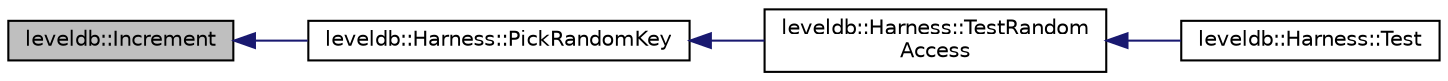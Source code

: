 digraph "leveldb::Increment"
{
  edge [fontname="Helvetica",fontsize="10",labelfontname="Helvetica",labelfontsize="10"];
  node [fontname="Helvetica",fontsize="10",shape=record];
  rankdir="LR";
  Node1 [label="leveldb::Increment",height=0.2,width=0.4,color="black", fillcolor="grey75", style="filled" fontcolor="black"];
  Node1 -> Node2 [dir="back",color="midnightblue",fontsize="10",style="solid"];
  Node2 [label="leveldb::Harness::PickRandomKey",height=0.2,width=0.4,color="black", fillcolor="white", style="filled",URL="$classleveldb_1_1_harness.html#ab6f2d80f97eb56fc65d4a9177cd86c03"];
  Node2 -> Node3 [dir="back",color="midnightblue",fontsize="10",style="solid"];
  Node3 [label="leveldb::Harness::TestRandom\lAccess",height=0.2,width=0.4,color="black", fillcolor="white", style="filled",URL="$classleveldb_1_1_harness.html#adb4b24bd89b600a67b0cd52ff64af9cd"];
  Node3 -> Node4 [dir="back",color="midnightblue",fontsize="10",style="solid"];
  Node4 [label="leveldb::Harness::Test",height=0.2,width=0.4,color="black", fillcolor="white", style="filled",URL="$classleveldb_1_1_harness.html#a78dbb5352b51e22bbc449bad7c1a9176"];
}
